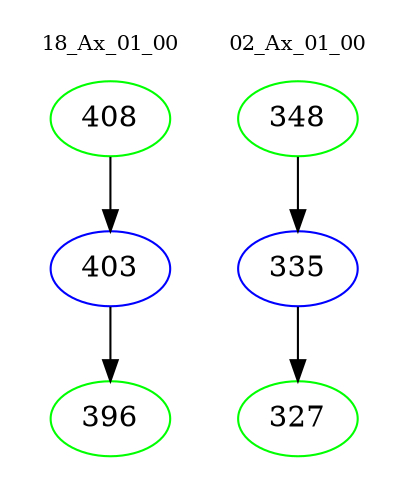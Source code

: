 digraph{
subgraph cluster_0 {
color = white
label = "18_Ax_01_00";
fontsize=10;
T0_408 [label="408", color="green"]
T0_408 -> T0_403 [color="black"]
T0_403 [label="403", color="blue"]
T0_403 -> T0_396 [color="black"]
T0_396 [label="396", color="green"]
}
subgraph cluster_1 {
color = white
label = "02_Ax_01_00";
fontsize=10;
T1_348 [label="348", color="green"]
T1_348 -> T1_335 [color="black"]
T1_335 [label="335", color="blue"]
T1_335 -> T1_327 [color="black"]
T1_327 [label="327", color="green"]
}
}
